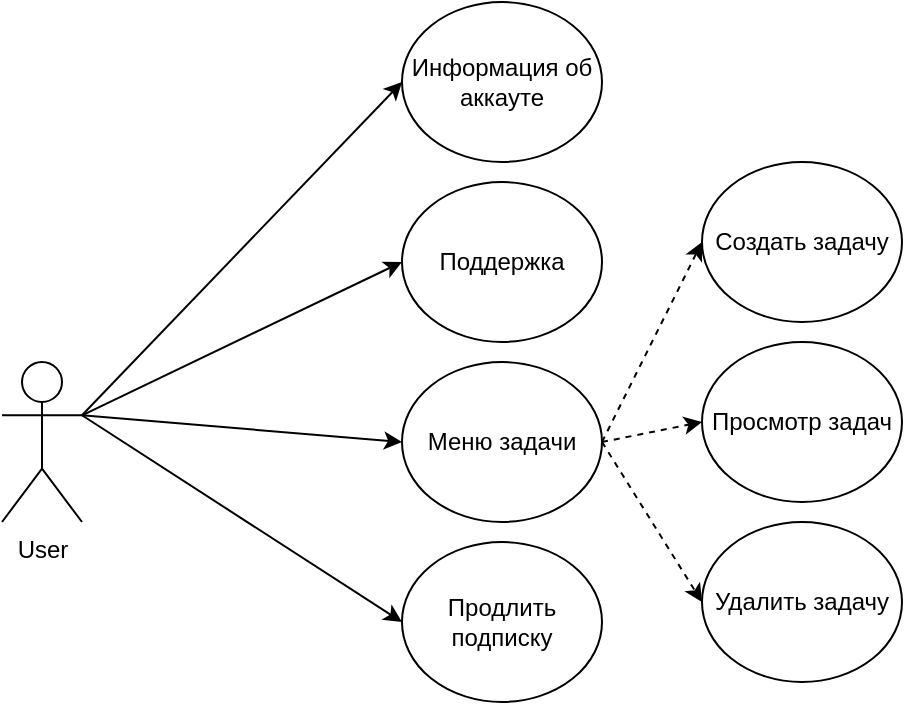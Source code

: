<mxfile version="22.0.2" type="device">
  <diagram name="useCase" id="vGHzzBGB_-ufg-b7KmKA">
    <mxGraphModel dx="1026" dy="743" grid="1" gridSize="10" guides="1" tooltips="1" connect="1" arrows="1" fold="1" page="1" pageScale="1" pageWidth="827" pageHeight="1169" math="0" shadow="0">
      <root>
        <mxCell id="0" />
        <mxCell id="1" parent="0" />
        <mxCell id="4YcJJidI34--YLi-ziaT-1" value="User" style="shape=umlActor;verticalLabelPosition=bottom;verticalAlign=top;html=1;outlineConnect=0;" parent="1" vertex="1">
          <mxGeometry x="70" y="310" width="40" height="80" as="geometry" />
        </mxCell>
        <mxCell id="4YcJJidI34--YLi-ziaT-7" value="Создать задачу" style="ellipse;whiteSpace=wrap;html=1;" parent="1" vertex="1">
          <mxGeometry x="420" y="210" width="100" height="80" as="geometry" />
        </mxCell>
        <mxCell id="4YcJJidI34--YLi-ziaT-8" value="Удалить задачу" style="ellipse;whiteSpace=wrap;html=1;" parent="1" vertex="1">
          <mxGeometry x="420" y="390" width="100" height="80" as="geometry" />
        </mxCell>
        <mxCell id="4YcJJidI34--YLi-ziaT-9" value="Просмотр задач" style="ellipse;whiteSpace=wrap;html=1;" parent="1" vertex="1">
          <mxGeometry x="420" y="300" width="100" height="80" as="geometry" />
        </mxCell>
        <mxCell id="4YcJJidI34--YLi-ziaT-10" value="Продлить подписку" style="ellipse;whiteSpace=wrap;html=1;" parent="1" vertex="1">
          <mxGeometry x="270" y="400" width="100" height="80" as="geometry" />
        </mxCell>
        <mxCell id="4YcJJidI34--YLi-ziaT-11" value="Информация об аккауте" style="ellipse;whiteSpace=wrap;html=1;" parent="1" vertex="1">
          <mxGeometry x="270" y="130" width="100" height="80" as="geometry" />
        </mxCell>
        <mxCell id="4YcJJidI34--YLi-ziaT-12" value="Поддержка" style="ellipse;whiteSpace=wrap;html=1;" parent="1" vertex="1">
          <mxGeometry x="270" y="220" width="100" height="80" as="geometry" />
        </mxCell>
        <mxCell id="4YcJJidI34--YLi-ziaT-15" value="" style="endArrow=classic;html=1;rounded=0;entryX=0;entryY=0.5;entryDx=0;entryDy=0;exitX=1;exitY=0.333;exitDx=0;exitDy=0;exitPerimeter=0;" parent="1" source="4YcJJidI34--YLi-ziaT-1" target="4YcJJidI34--YLi-ziaT-10" edge="1">
          <mxGeometry width="50" height="50" relative="1" as="geometry">
            <mxPoint x="120" y="160" as="sourcePoint" />
            <mxPoint x="170" y="110" as="targetPoint" />
          </mxGeometry>
        </mxCell>
        <mxCell id="4YcJJidI34--YLi-ziaT-17" value="" style="endArrow=classic;html=1;rounded=0;entryX=0;entryY=0.5;entryDx=0;entryDy=0;exitX=1;exitY=0.333;exitDx=0;exitDy=0;exitPerimeter=0;" parent="1" source="4YcJJidI34--YLi-ziaT-1" target="4YcJJidI34--YLi-ziaT-12" edge="1">
          <mxGeometry width="50" height="50" relative="1" as="geometry">
            <mxPoint x="130" y="207" as="sourcePoint" />
            <mxPoint x="280" y="220" as="targetPoint" />
          </mxGeometry>
        </mxCell>
        <mxCell id="4YcJJidI34--YLi-ziaT-19" value="" style="endArrow=classic;html=1;rounded=0;entryX=0;entryY=0.5;entryDx=0;entryDy=0;exitX=1;exitY=0.333;exitDx=0;exitDy=0;exitPerimeter=0;" parent="1" source="4YcJJidI34--YLi-ziaT-1" target="8ArWwmYe1B0sxgKTlkxw-7" edge="1">
          <mxGeometry width="50" height="50" relative="1" as="geometry">
            <mxPoint x="480" y="410" as="sourcePoint" />
            <mxPoint x="290" y="280" as="targetPoint" />
          </mxGeometry>
        </mxCell>
        <mxCell id="4YcJJidI34--YLi-ziaT-20" value="" style="endArrow=classic;html=1;rounded=0;entryX=0;entryY=0.5;entryDx=0;entryDy=0;exitX=1;exitY=0.333;exitDx=0;exitDy=0;exitPerimeter=0;" parent="1" source="4YcJJidI34--YLi-ziaT-1" target="4YcJJidI34--YLi-ziaT-11" edge="1">
          <mxGeometry width="50" height="50" relative="1" as="geometry">
            <mxPoint x="150" y="187" as="sourcePoint" />
            <mxPoint x="300" y="290" as="targetPoint" />
          </mxGeometry>
        </mxCell>
        <mxCell id="8ArWwmYe1B0sxgKTlkxw-7" value="Меню задачи" style="ellipse;whiteSpace=wrap;html=1;" parent="1" vertex="1">
          <mxGeometry x="270" y="310" width="100" height="80" as="geometry" />
        </mxCell>
        <mxCell id="8ArWwmYe1B0sxgKTlkxw-9" value="" style="endArrow=classic;dashed=1;html=1;rounded=0;endFill=1;exitX=1;exitY=0.5;exitDx=0;exitDy=0;entryX=0;entryY=0.5;entryDx=0;entryDy=0;" parent="1" source="8ArWwmYe1B0sxgKTlkxw-7" target="4YcJJidI34--YLi-ziaT-7" edge="1">
          <mxGeometry width="50" height="50" relative="1" as="geometry">
            <mxPoint x="360" y="380" as="sourcePoint" />
            <mxPoint x="410" y="330" as="targetPoint" />
          </mxGeometry>
        </mxCell>
        <mxCell id="8ArWwmYe1B0sxgKTlkxw-11" value="" style="endArrow=classic;dashed=1;html=1;rounded=0;endFill=1;exitX=1;exitY=0.5;exitDx=0;exitDy=0;entryX=0;entryY=0.5;entryDx=0;entryDy=0;" parent="1" source="8ArWwmYe1B0sxgKTlkxw-7" target="4YcJJidI34--YLi-ziaT-9" edge="1">
          <mxGeometry width="50" height="50" relative="1" as="geometry">
            <mxPoint x="380" y="360" as="sourcePoint" />
            <mxPoint x="430" y="260" as="targetPoint" />
          </mxGeometry>
        </mxCell>
        <mxCell id="8ArWwmYe1B0sxgKTlkxw-13" value="" style="endArrow=classic;dashed=1;html=1;rounded=0;endFill=1;exitX=1;exitY=0.5;exitDx=0;exitDy=0;entryX=0;entryY=0.5;entryDx=0;entryDy=0;" parent="1" target="4YcJJidI34--YLi-ziaT-8" edge="1">
          <mxGeometry width="50" height="50" relative="1" as="geometry">
            <mxPoint x="370" y="350" as="sourcePoint" />
            <mxPoint x="420" y="430" as="targetPoint" />
          </mxGeometry>
        </mxCell>
      </root>
    </mxGraphModel>
  </diagram>
</mxfile>
